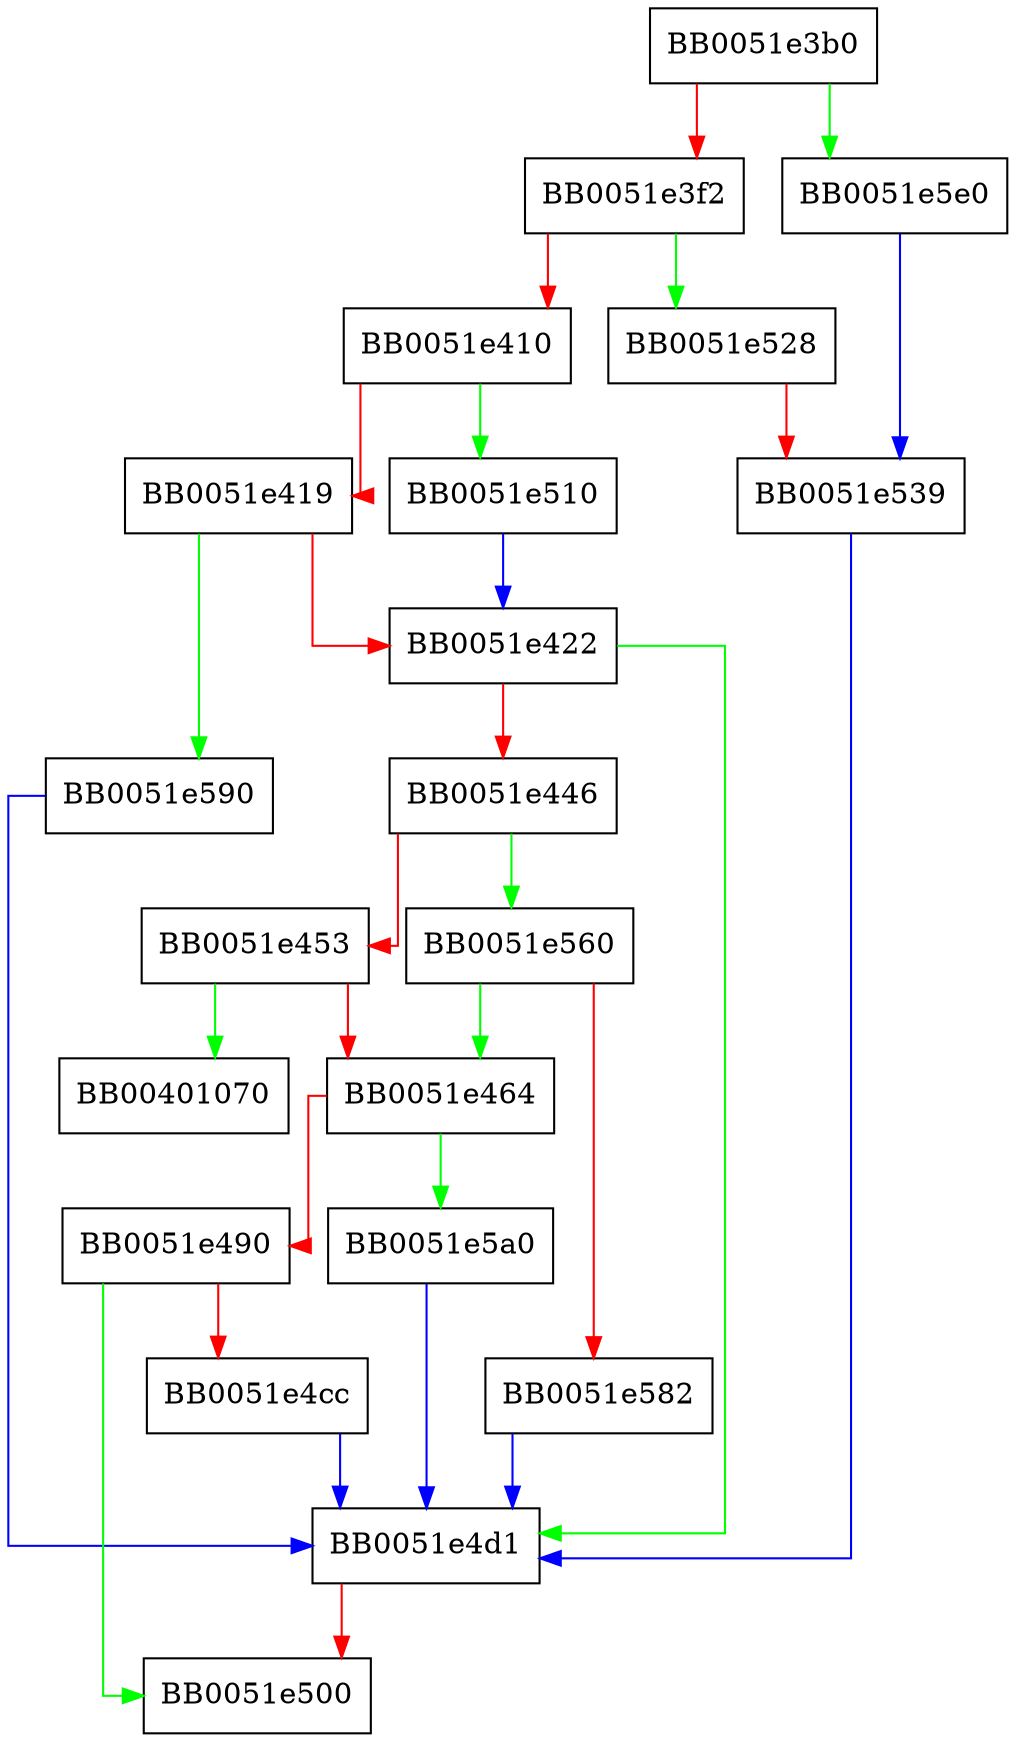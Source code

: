 digraph PKCS5_pbe_set0_algor_ex {
  node [shape="box"];
  graph [splines=ortho];
  BB0051e3b0 -> BB0051e5e0 [color="green"];
  BB0051e3b0 -> BB0051e3f2 [color="red"];
  BB0051e3f2 -> BB0051e528 [color="green"];
  BB0051e3f2 -> BB0051e410 [color="red"];
  BB0051e410 -> BB0051e510 [color="green"];
  BB0051e410 -> BB0051e419 [color="red"];
  BB0051e419 -> BB0051e590 [color="green"];
  BB0051e419 -> BB0051e422 [color="red"];
  BB0051e422 -> BB0051e4d1 [color="green"];
  BB0051e422 -> BB0051e446 [color="red"];
  BB0051e446 -> BB0051e560 [color="green"];
  BB0051e446 -> BB0051e453 [color="red"];
  BB0051e453 -> BB00401070 [color="green"];
  BB0051e453 -> BB0051e464 [color="red"];
  BB0051e464 -> BB0051e5a0 [color="green"];
  BB0051e464 -> BB0051e490 [color="red"];
  BB0051e490 -> BB0051e500 [color="green"];
  BB0051e490 -> BB0051e4cc [color="red"];
  BB0051e4cc -> BB0051e4d1 [color="blue"];
  BB0051e4d1 -> BB0051e500 [color="red"];
  BB0051e510 -> BB0051e422 [color="blue"];
  BB0051e528 -> BB0051e539 [color="red"];
  BB0051e539 -> BB0051e4d1 [color="blue"];
  BB0051e560 -> BB0051e464 [color="green"];
  BB0051e560 -> BB0051e582 [color="red"];
  BB0051e582 -> BB0051e4d1 [color="blue"];
  BB0051e590 -> BB0051e4d1 [color="blue"];
  BB0051e5a0 -> BB0051e4d1 [color="blue"];
  BB0051e5e0 -> BB0051e539 [color="blue"];
}